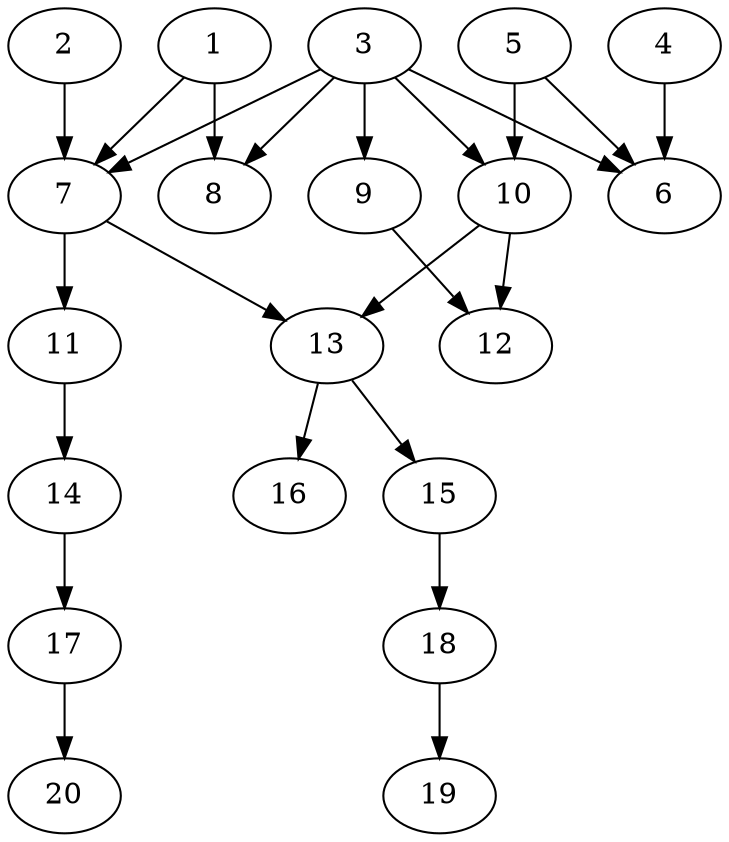 // DAG automatically generated by daggen at Thu Oct  3 13:58:42 2019
// ./daggen --dot -n 20 --ccr 0.3 --fat 0.5 --regular 0.5 --density 0.5 --mindata 5242880 --maxdata 52428800 
digraph G {
  1 [size="173182293", alpha="0.12", expect_size="51954688"] 
  1 -> 7 [size ="51954688"]
  1 -> 8 [size ="51954688"]
  2 [size="127317333", alpha="0.08", expect_size="38195200"] 
  2 -> 7 [size ="38195200"]
  3 [size="74670080", alpha="0.16", expect_size="22401024"] 
  3 -> 6 [size ="22401024"]
  3 -> 7 [size ="22401024"]
  3 -> 8 [size ="22401024"]
  3 -> 9 [size ="22401024"]
  3 -> 10 [size ="22401024"]
  4 [size="96826027", alpha="0.14", expect_size="29047808"] 
  4 -> 6 [size ="29047808"]
  5 [size="29600427", alpha="0.04", expect_size="8880128"] 
  5 -> 6 [size ="8880128"]
  5 -> 10 [size ="8880128"]
  6 [size="22613333", alpha="0.15", expect_size="6784000"] 
  7 [size="89821867", alpha="0.02", expect_size="26946560"] 
  7 -> 11 [size ="26946560"]
  7 -> 13 [size ="26946560"]
  8 [size="67293867", alpha="0.13", expect_size="20188160"] 
  9 [size="133478400", alpha="0.12", expect_size="40043520"] 
  9 -> 12 [size ="40043520"]
  10 [size="33174187", alpha="0.13", expect_size="9952256"] 
  10 -> 12 [size ="9952256"]
  10 -> 13 [size ="9952256"]
  11 [size="110131200", alpha="0.13", expect_size="33039360"] 
  11 -> 14 [size ="33039360"]
  12 [size="45755733", alpha="0.07", expect_size="13726720"] 
  13 [size="108820480", alpha="0.18", expect_size="32646144"] 
  13 -> 15 [size ="32646144"]
  13 -> 16 [size ="32646144"]
  14 [size="81073493", alpha="0.16", expect_size="24322048"] 
  14 -> 17 [size ="24322048"]
  15 [size="31303680", alpha="0.15", expect_size="9391104"] 
  15 -> 18 [size ="9391104"]
  16 [size="64972800", alpha="0.19", expect_size="19491840"] 
  17 [size="28337493", alpha="0.11", expect_size="8501248"] 
  17 -> 20 [size ="8501248"]
  18 [size="45824000", alpha="0.10", expect_size="13747200"] 
  18 -> 19 [size ="13747200"]
  19 [size="145916587", alpha="0.04", expect_size="43774976"] 
  20 [size="86575787", alpha="0.04", expect_size="25972736"] 
}
